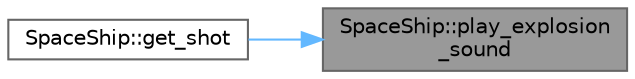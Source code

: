 digraph "SpaceShip::play_explosion_sound"
{
 // LATEX_PDF_SIZE
  bgcolor="transparent";
  edge [fontname=Helvetica,fontsize=10,labelfontname=Helvetica,labelfontsize=10];
  node [fontname=Helvetica,fontsize=10,shape=box,height=0.2,width=0.4];
  rankdir="RL";
  Node1 [id="Node000001",label="SpaceShip::play_explosion\l_sound",height=0.2,width=0.4,color="gray40", fillcolor="grey60", style="filled", fontcolor="black",tooltip=" "];
  Node1 -> Node2 [id="edge1_Node000001_Node000002",dir="back",color="steelblue1",style="solid",tooltip=" "];
  Node2 [id="Node000002",label="SpaceShip::get_shot",height=0.2,width=0.4,color="grey40", fillcolor="white", style="filled",URL="$class_space_ship.html#a49a849dc1c0748937cd061be6fbbcf30",tooltip=" "];
}
